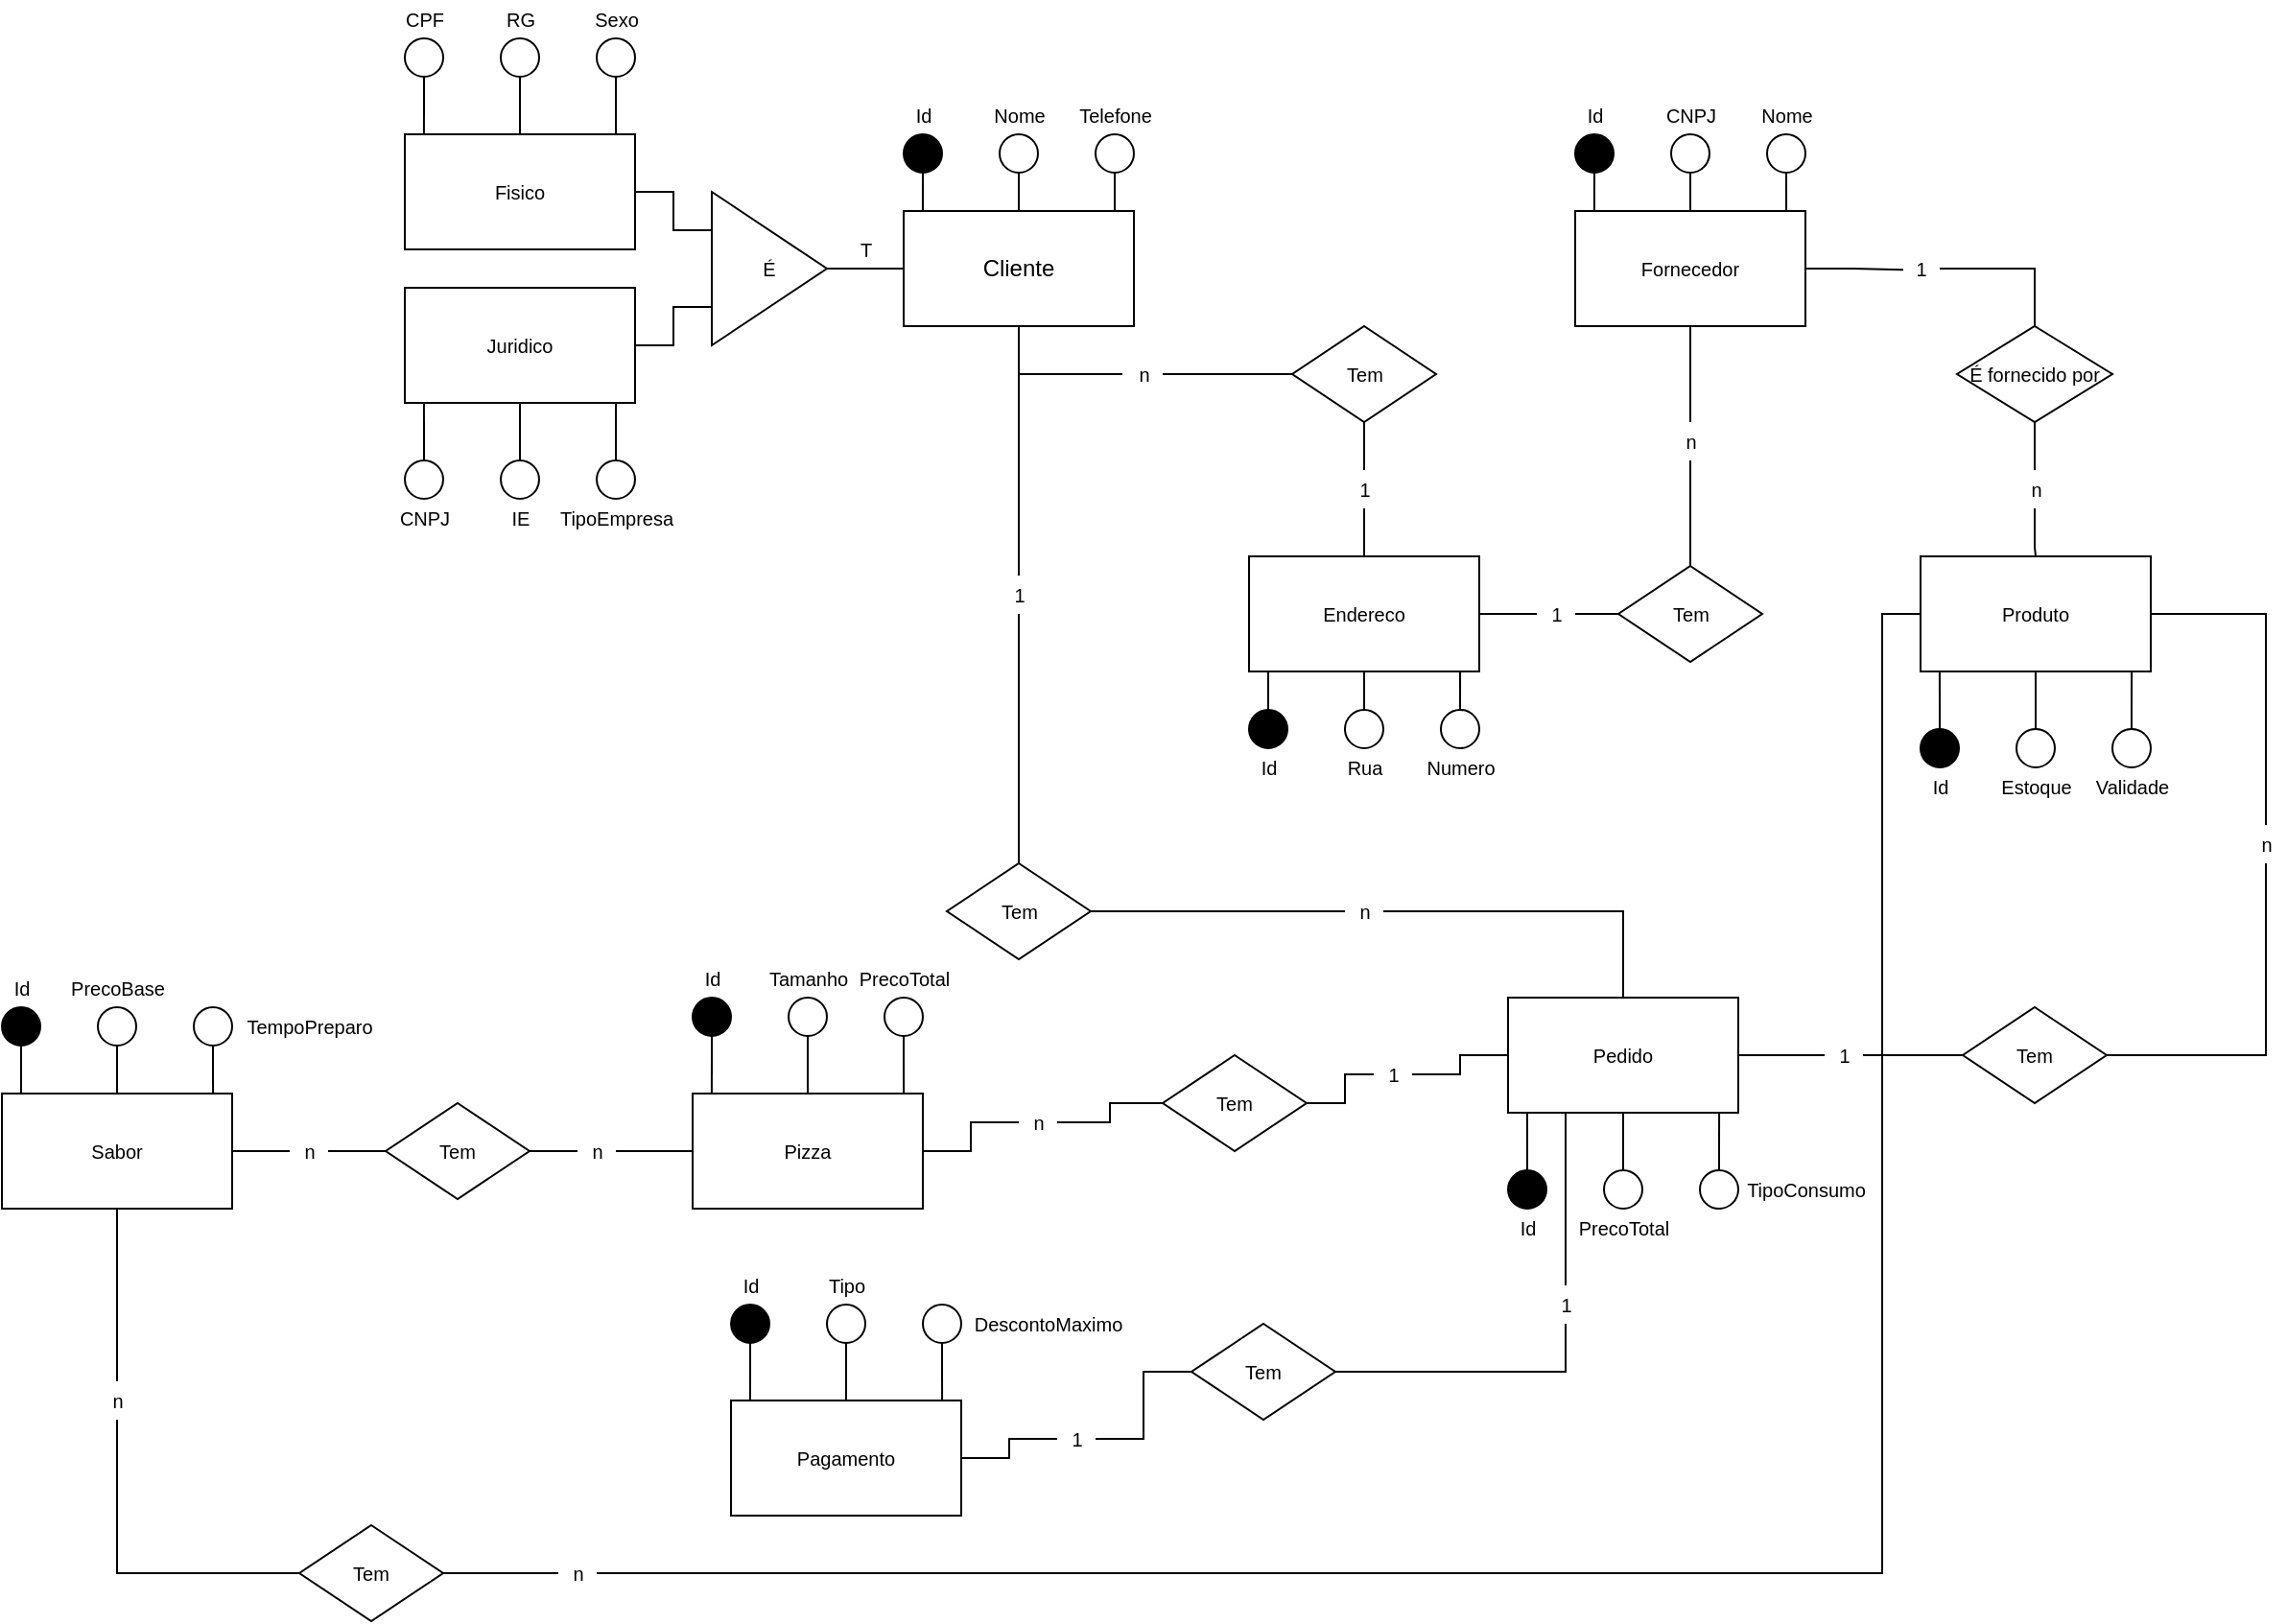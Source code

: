 <mxfile version="15.7.0" type="github">
  <diagram id="e7UpI3-_oJ12gAYYC6TY" name="Page-1">
    <mxGraphModel dx="2208" dy="833" grid="1" gridSize="10" guides="1" tooltips="1" connect="1" arrows="1" fold="1" page="1" pageScale="1" pageWidth="827" pageHeight="1169" math="0" shadow="0">
      <root>
        <mxCell id="0" />
        <mxCell id="1" parent="0" />
        <mxCell id="TMxhiazHu43cB9fUqsHN-90" style="edgeStyle=orthogonalEdgeStyle;rounded=0;orthogonalLoop=1;jettySize=auto;html=1;fontSize=10;endArrow=none;endFill=0;startArrow=none;" edge="1" parent="1" source="TMxhiazHu43cB9fUqsHN-49" target="TMxhiazHu43cB9fUqsHN-46">
          <mxGeometry relative="1" as="geometry" />
        </mxCell>
        <mxCell id="TMxhiazHu43cB9fUqsHN-160" style="edgeStyle=orthogonalEdgeStyle;rounded=0;orthogonalLoop=1;jettySize=auto;html=1;fontSize=10;endArrow=none;endFill=0;" edge="1" parent="1" source="TMxhiazHu43cB9fUqsHN-1">
          <mxGeometry relative="1" as="geometry">
            <mxPoint x="-56" y="515" as="targetPoint" />
            <Array as="points">
              <mxPoint x="-110" y="515" />
              <mxPoint x="-56" y="515" />
            </Array>
          </mxGeometry>
        </mxCell>
        <mxCell id="TMxhiazHu43cB9fUqsHN-161" style="edgeStyle=orthogonalEdgeStyle;rounded=0;orthogonalLoop=1;jettySize=auto;html=1;fontSize=10;endArrow=none;endFill=0;startArrow=none;" edge="1" parent="1" source="TMxhiazHu43cB9fUqsHN-163" target="TMxhiazHu43cB9fUqsHN-162">
          <mxGeometry relative="1" as="geometry">
            <mxPoint x="-110.0" y="760" as="targetPoint" />
          </mxGeometry>
        </mxCell>
        <mxCell id="TMxhiazHu43cB9fUqsHN-1" value="Cliente" style="rounded=0;whiteSpace=wrap;html=1;spacing=2;shadow=0;sketch=0;" vertex="1" parent="1">
          <mxGeometry x="-170" y="430" width="120" height="60" as="geometry" />
        </mxCell>
        <mxCell id="TMxhiazHu43cB9fUqsHN-56" style="edgeStyle=orthogonalEdgeStyle;rounded=0;orthogonalLoop=1;jettySize=auto;html=1;entryX=0.083;entryY=0;entryDx=0;entryDy=0;entryPerimeter=0;fontSize=10;endArrow=none;endFill=0;" edge="1" parent="1" source="TMxhiazHu43cB9fUqsHN-3" target="TMxhiazHu43cB9fUqsHN-1">
          <mxGeometry relative="1" as="geometry" />
        </mxCell>
        <mxCell id="TMxhiazHu43cB9fUqsHN-3" value="" style="ellipse;whiteSpace=wrap;html=1;aspect=fixed;fillColor=#000000;" vertex="1" parent="1">
          <mxGeometry x="-170" y="390" width="20" height="20" as="geometry" />
        </mxCell>
        <mxCell id="TMxhiazHu43cB9fUqsHN-6" value="Id" style="text;html=1;align=center;verticalAlign=middle;resizable=0;points=[];autosize=1;strokeColor=none;fillColor=none;fontSize=10;" vertex="1" parent="1">
          <mxGeometry x="-170" y="370" width="20" height="20" as="geometry" />
        </mxCell>
        <mxCell id="TMxhiazHu43cB9fUqsHN-25" style="edgeStyle=orthogonalEdgeStyle;rounded=0;orthogonalLoop=1;jettySize=auto;html=1;entryX=0.5;entryY=0;entryDx=0;entryDy=0;fontSize=10;endArrow=none;endFill=0;" edge="1" parent="1" source="TMxhiazHu43cB9fUqsHN-10" target="TMxhiazHu43cB9fUqsHN-1">
          <mxGeometry relative="1" as="geometry" />
        </mxCell>
        <mxCell id="TMxhiazHu43cB9fUqsHN-10" value="" style="ellipse;whiteSpace=wrap;html=1;aspect=fixed;" vertex="1" parent="1">
          <mxGeometry x="-120" y="390" width="20" height="20" as="geometry" />
        </mxCell>
        <mxCell id="TMxhiazHu43cB9fUqsHN-12" value="Nome" style="text;html=1;align=center;verticalAlign=middle;resizable=0;points=[];autosize=1;strokeColor=none;fillColor=none;fontSize=10;" vertex="1" parent="1">
          <mxGeometry x="-130" y="370" width="40" height="20" as="geometry" />
        </mxCell>
        <mxCell id="TMxhiazHu43cB9fUqsHN-26" style="edgeStyle=orthogonalEdgeStyle;rounded=0;orthogonalLoop=1;jettySize=auto;html=1;entryX=0.917;entryY=0;entryDx=0;entryDy=0;entryPerimeter=0;fontSize=10;endArrow=none;endFill=0;" edge="1" parent="1" source="TMxhiazHu43cB9fUqsHN-14" target="TMxhiazHu43cB9fUqsHN-1">
          <mxGeometry relative="1" as="geometry" />
        </mxCell>
        <mxCell id="TMxhiazHu43cB9fUqsHN-14" value="" style="ellipse;whiteSpace=wrap;html=1;aspect=fixed;" vertex="1" parent="1">
          <mxGeometry x="-70" y="390" width="20" height="20" as="geometry" />
        </mxCell>
        <mxCell id="TMxhiazHu43cB9fUqsHN-21" value="Telefone" style="text;html=1;align=center;verticalAlign=middle;resizable=0;points=[];autosize=1;strokeColor=none;fillColor=none;fontSize=10;" vertex="1" parent="1">
          <mxGeometry x="-85" y="370" width="50" height="20" as="geometry" />
        </mxCell>
        <mxCell id="TMxhiazHu43cB9fUqsHN-92" style="edgeStyle=orthogonalEdgeStyle;rounded=0;orthogonalLoop=1;jettySize=auto;html=1;fontSize=10;endArrow=none;endFill=0;startArrow=none;" edge="1" parent="1" source="TMxhiazHu43cB9fUqsHN-52" target="TMxhiazHu43cB9fUqsHN-46">
          <mxGeometry relative="1" as="geometry" />
        </mxCell>
        <mxCell id="TMxhiazHu43cB9fUqsHN-23" value="Endereco" style="rounded=0;whiteSpace=wrap;html=1;shadow=0;sketch=0;fontSize=10;" vertex="1" parent="1">
          <mxGeometry x="10" y="610" width="120" height="60" as="geometry" />
        </mxCell>
        <mxCell id="TMxhiazHu43cB9fUqsHN-43" style="edgeStyle=orthogonalEdgeStyle;rounded=0;orthogonalLoop=1;jettySize=auto;html=1;entryX=0.083;entryY=1;entryDx=0;entryDy=0;entryPerimeter=0;fontSize=10;endArrow=none;endFill=0;" edge="1" parent="1" source="TMxhiazHu43cB9fUqsHN-27" target="TMxhiazHu43cB9fUqsHN-23">
          <mxGeometry relative="1" as="geometry" />
        </mxCell>
        <mxCell id="TMxhiazHu43cB9fUqsHN-27" value="" style="ellipse;whiteSpace=wrap;html=1;aspect=fixed;fillColor=#000000;" vertex="1" parent="1">
          <mxGeometry x="10" y="690" width="20" height="20" as="geometry" />
        </mxCell>
        <mxCell id="TMxhiazHu43cB9fUqsHN-44" style="edgeStyle=orthogonalEdgeStyle;rounded=0;orthogonalLoop=1;jettySize=auto;html=1;entryX=0.5;entryY=1;entryDx=0;entryDy=0;fontSize=10;endArrow=none;endFill=0;" edge="1" parent="1" source="TMxhiazHu43cB9fUqsHN-28" target="TMxhiazHu43cB9fUqsHN-23">
          <mxGeometry relative="1" as="geometry" />
        </mxCell>
        <mxCell id="TMxhiazHu43cB9fUqsHN-28" value="" style="ellipse;whiteSpace=wrap;html=1;aspect=fixed;" vertex="1" parent="1">
          <mxGeometry x="60" y="690" width="20" height="20" as="geometry" />
        </mxCell>
        <mxCell id="TMxhiazHu43cB9fUqsHN-45" style="edgeStyle=orthogonalEdgeStyle;rounded=0;orthogonalLoop=1;jettySize=auto;html=1;entryX=0.917;entryY=1;entryDx=0;entryDy=0;entryPerimeter=0;fontSize=10;endArrow=none;endFill=0;" edge="1" parent="1" source="TMxhiazHu43cB9fUqsHN-29" target="TMxhiazHu43cB9fUqsHN-23">
          <mxGeometry relative="1" as="geometry" />
        </mxCell>
        <mxCell id="TMxhiazHu43cB9fUqsHN-29" value="" style="ellipse;whiteSpace=wrap;html=1;aspect=fixed;" vertex="1" parent="1">
          <mxGeometry x="110" y="690" width="20" height="20" as="geometry" />
        </mxCell>
        <mxCell id="TMxhiazHu43cB9fUqsHN-38" value="Id" style="text;html=1;align=center;verticalAlign=middle;resizable=0;points=[];autosize=1;strokeColor=none;fillColor=none;fontSize=10;" vertex="1" parent="1">
          <mxGeometry x="10" y="710" width="20" height="20" as="geometry" />
        </mxCell>
        <mxCell id="TMxhiazHu43cB9fUqsHN-39" value="Rua" style="text;html=1;align=center;verticalAlign=middle;resizable=0;points=[];autosize=1;strokeColor=none;fillColor=none;fontSize=10;" vertex="1" parent="1">
          <mxGeometry x="55" y="710" width="30" height="20" as="geometry" />
        </mxCell>
        <mxCell id="TMxhiazHu43cB9fUqsHN-40" value="Numero" style="text;html=1;align=center;verticalAlign=middle;resizable=0;points=[];autosize=1;strokeColor=none;fillColor=none;fontSize=10;" vertex="1" parent="1">
          <mxGeometry x="95" y="710" width="50" height="20" as="geometry" />
        </mxCell>
        <mxCell id="TMxhiazHu43cB9fUqsHN-46" value="Tem" style="rhombus;whiteSpace=wrap;html=1;rounded=0;shadow=0;sketch=0;fontSize=10;" vertex="1" parent="1">
          <mxGeometry x="32.5" y="490" width="75" height="50" as="geometry" />
        </mxCell>
        <mxCell id="TMxhiazHu43cB9fUqsHN-70" style="edgeStyle=orthogonalEdgeStyle;rounded=0;orthogonalLoop=1;jettySize=auto;html=1;entryX=0;entryY=0.25;entryDx=0;entryDy=0;fontSize=10;endArrow=none;endFill=0;" edge="1" parent="1" source="TMxhiazHu43cB9fUqsHN-59" target="TMxhiazHu43cB9fUqsHN-61">
          <mxGeometry relative="1" as="geometry" />
        </mxCell>
        <mxCell id="TMxhiazHu43cB9fUqsHN-59" value="Fisico" style="whiteSpace=wrap;html=1;rounded=0;shadow=0;sketch=0;fontSize=10;fillColor=#FFFFFF;" vertex="1" parent="1">
          <mxGeometry x="-430" y="390" width="120" height="60" as="geometry" />
        </mxCell>
        <mxCell id="TMxhiazHu43cB9fUqsHN-63" style="edgeStyle=orthogonalEdgeStyle;rounded=0;orthogonalLoop=1;jettySize=auto;html=1;fontSize=10;endArrow=none;endFill=0;" edge="1" parent="1" source="TMxhiazHu43cB9fUqsHN-61" target="TMxhiazHu43cB9fUqsHN-1">
          <mxGeometry relative="1" as="geometry" />
        </mxCell>
        <mxCell id="TMxhiazHu43cB9fUqsHN-61" value="É" style="triangle;whiteSpace=wrap;html=1;rounded=0;shadow=0;sketch=0;fontSize=10;fillColor=#FFFFFF;" vertex="1" parent="1">
          <mxGeometry x="-270" y="420" width="60" height="80" as="geometry" />
        </mxCell>
        <mxCell id="TMxhiazHu43cB9fUqsHN-64" value="T" style="text;html=1;align=center;verticalAlign=middle;resizable=0;points=[];autosize=1;strokeColor=none;fillColor=none;fontSize=10;" vertex="1" parent="1">
          <mxGeometry x="-200" y="440" width="20" height="20" as="geometry" />
        </mxCell>
        <mxCell id="TMxhiazHu43cB9fUqsHN-68" style="edgeStyle=orthogonalEdgeStyle;rounded=0;orthogonalLoop=1;jettySize=auto;html=1;entryX=0;entryY=0.75;entryDx=0;entryDy=0;fontSize=10;endArrow=none;endFill=0;" edge="1" parent="1" source="TMxhiazHu43cB9fUqsHN-66" target="TMxhiazHu43cB9fUqsHN-61">
          <mxGeometry relative="1" as="geometry" />
        </mxCell>
        <mxCell id="TMxhiazHu43cB9fUqsHN-66" value="Juridico" style="rounded=0;whiteSpace=wrap;html=1;shadow=0;sketch=0;fontSize=10;fillColor=#FFFFFF;" vertex="1" parent="1">
          <mxGeometry x="-430" y="470" width="120" height="60" as="geometry" />
        </mxCell>
        <mxCell id="TMxhiazHu43cB9fUqsHN-73" style="edgeStyle=orthogonalEdgeStyle;rounded=0;orthogonalLoop=1;jettySize=auto;html=1;entryX=0.083;entryY=0;entryDx=0;entryDy=0;entryPerimeter=0;fontSize=10;endArrow=none;endFill=0;" edge="1" parent="1" source="TMxhiazHu43cB9fUqsHN-71" target="TMxhiazHu43cB9fUqsHN-59">
          <mxGeometry relative="1" as="geometry" />
        </mxCell>
        <mxCell id="TMxhiazHu43cB9fUqsHN-71" value="" style="ellipse;whiteSpace=wrap;html=1;aspect=fixed;" vertex="1" parent="1">
          <mxGeometry x="-430" y="340" width="20" height="20" as="geometry" />
        </mxCell>
        <mxCell id="TMxhiazHu43cB9fUqsHN-75" style="edgeStyle=orthogonalEdgeStyle;rounded=0;orthogonalLoop=1;jettySize=auto;html=1;entryX=0.917;entryY=0;entryDx=0;entryDy=0;entryPerimeter=0;fontSize=10;endArrow=none;endFill=0;" edge="1" parent="1" source="TMxhiazHu43cB9fUqsHN-74" target="TMxhiazHu43cB9fUqsHN-59">
          <mxGeometry relative="1" as="geometry" />
        </mxCell>
        <mxCell id="TMxhiazHu43cB9fUqsHN-74" value="" style="ellipse;whiteSpace=wrap;html=1;aspect=fixed;" vertex="1" parent="1">
          <mxGeometry x="-330" y="340" width="20" height="20" as="geometry" />
        </mxCell>
        <mxCell id="TMxhiazHu43cB9fUqsHN-76" value="CPF" style="text;html=1;align=center;verticalAlign=middle;resizable=0;points=[];autosize=1;strokeColor=none;fillColor=none;fontSize=10;" vertex="1" parent="1">
          <mxGeometry x="-440" y="320" width="40" height="20" as="geometry" />
        </mxCell>
        <mxCell id="TMxhiazHu43cB9fUqsHN-78" style="edgeStyle=orthogonalEdgeStyle;rounded=0;orthogonalLoop=1;jettySize=auto;html=1;fontSize=10;endArrow=none;endFill=0;" edge="1" parent="1" source="TMxhiazHu43cB9fUqsHN-77" target="TMxhiazHu43cB9fUqsHN-59">
          <mxGeometry relative="1" as="geometry" />
        </mxCell>
        <mxCell id="TMxhiazHu43cB9fUqsHN-77" value="" style="ellipse;whiteSpace=wrap;html=1;aspect=fixed;" vertex="1" parent="1">
          <mxGeometry x="-380" y="340" width="20" height="20" as="geometry" />
        </mxCell>
        <mxCell id="TMxhiazHu43cB9fUqsHN-79" value="RG" style="text;html=1;align=center;verticalAlign=middle;resizable=0;points=[];autosize=1;strokeColor=none;fillColor=none;fontSize=10;" vertex="1" parent="1">
          <mxGeometry x="-385" y="320" width="30" height="20" as="geometry" />
        </mxCell>
        <mxCell id="TMxhiazHu43cB9fUqsHN-80" value="Sexo" style="text;html=1;align=center;verticalAlign=middle;resizable=0;points=[];autosize=1;strokeColor=none;fillColor=none;fontSize=10;" vertex="1" parent="1">
          <mxGeometry x="-340" y="320" width="40" height="20" as="geometry" />
        </mxCell>
        <mxCell id="TMxhiazHu43cB9fUqsHN-82" style="edgeStyle=orthogonalEdgeStyle;rounded=0;orthogonalLoop=1;jettySize=auto;html=1;entryX=0.083;entryY=1;entryDx=0;entryDy=0;entryPerimeter=0;fontSize=10;endArrow=none;endFill=0;" edge="1" parent="1" source="TMxhiazHu43cB9fUqsHN-81" target="TMxhiazHu43cB9fUqsHN-66">
          <mxGeometry relative="1" as="geometry" />
        </mxCell>
        <mxCell id="TMxhiazHu43cB9fUqsHN-81" value="" style="ellipse;whiteSpace=wrap;html=1;aspect=fixed;" vertex="1" parent="1">
          <mxGeometry x="-430" y="560" width="20" height="20" as="geometry" />
        </mxCell>
        <mxCell id="TMxhiazHu43cB9fUqsHN-84" style="edgeStyle=orthogonalEdgeStyle;rounded=0;orthogonalLoop=1;jettySize=auto;html=1;entryX=0.917;entryY=1;entryDx=0;entryDy=0;entryPerimeter=0;fontSize=10;endArrow=none;endFill=0;" edge="1" parent="1" source="TMxhiazHu43cB9fUqsHN-83" target="TMxhiazHu43cB9fUqsHN-66">
          <mxGeometry relative="1" as="geometry" />
        </mxCell>
        <mxCell id="TMxhiazHu43cB9fUqsHN-83" value="" style="ellipse;whiteSpace=wrap;html=1;aspect=fixed;" vertex="1" parent="1">
          <mxGeometry x="-330" y="560" width="20" height="20" as="geometry" />
        </mxCell>
        <mxCell id="TMxhiazHu43cB9fUqsHN-86" style="edgeStyle=orthogonalEdgeStyle;rounded=0;orthogonalLoop=1;jettySize=auto;html=1;fontSize=10;endArrow=none;endFill=0;" edge="1" parent="1" source="TMxhiazHu43cB9fUqsHN-85" target="TMxhiazHu43cB9fUqsHN-66">
          <mxGeometry relative="1" as="geometry" />
        </mxCell>
        <mxCell id="TMxhiazHu43cB9fUqsHN-85" value="" style="ellipse;whiteSpace=wrap;html=1;aspect=fixed;" vertex="1" parent="1">
          <mxGeometry x="-380" y="560" width="20" height="20" as="geometry" />
        </mxCell>
        <mxCell id="TMxhiazHu43cB9fUqsHN-87" value="CNPJ" style="text;html=1;align=center;verticalAlign=middle;resizable=0;points=[];autosize=1;strokeColor=none;fillColor=none;fontSize=10;" vertex="1" parent="1">
          <mxGeometry x="-440" y="580" width="40" height="20" as="geometry" />
        </mxCell>
        <mxCell id="TMxhiazHu43cB9fUqsHN-88" value="IE" style="text;html=1;align=center;verticalAlign=middle;resizable=0;points=[];autosize=1;strokeColor=none;fillColor=none;fontSize=10;" vertex="1" parent="1">
          <mxGeometry x="-380" y="580" width="20" height="20" as="geometry" />
        </mxCell>
        <mxCell id="TMxhiazHu43cB9fUqsHN-89" value="TipoEmpresa" style="text;html=1;align=center;verticalAlign=middle;resizable=0;points=[];autosize=1;strokeColor=none;fillColor=none;fontSize=10;" vertex="1" parent="1">
          <mxGeometry x="-355" y="580" width="70" height="20" as="geometry" />
        </mxCell>
        <mxCell id="TMxhiazHu43cB9fUqsHN-49" value="n" style="text;html=1;align=center;verticalAlign=middle;resizable=0;points=[];autosize=1;strokeColor=none;fillColor=none;fontSize=10;" vertex="1" parent="1">
          <mxGeometry x="-55" y="505" width="20" height="20" as="geometry" />
        </mxCell>
        <mxCell id="TMxhiazHu43cB9fUqsHN-52" value="1" style="text;html=1;align=center;verticalAlign=middle;resizable=0;points=[];autosize=1;strokeColor=none;fillColor=none;fontSize=10;" vertex="1" parent="1">
          <mxGeometry x="60" y="565" width="20" height="20" as="geometry" />
        </mxCell>
        <mxCell id="TMxhiazHu43cB9fUqsHN-93" value="" style="edgeStyle=orthogonalEdgeStyle;rounded=0;orthogonalLoop=1;jettySize=auto;html=1;fontSize=10;endArrow=none;endFill=0;" edge="1" parent="1" source="TMxhiazHu43cB9fUqsHN-23" target="TMxhiazHu43cB9fUqsHN-52">
          <mxGeometry relative="1" as="geometry">
            <mxPoint x="10.0" y="640" as="sourcePoint" />
            <mxPoint x="-70.0" y="640" as="targetPoint" />
          </mxGeometry>
        </mxCell>
        <mxCell id="TMxhiazHu43cB9fUqsHN-132" style="edgeStyle=orthogonalEdgeStyle;rounded=0;orthogonalLoop=1;jettySize=auto;html=1;fontSize=10;endArrow=none;endFill=0;entryX=0.5;entryY=0;entryDx=0;entryDy=0;startArrow=none;" edge="1" parent="1" source="TMxhiazHu43cB9fUqsHN-134" target="TMxhiazHu43cB9fUqsHN-129">
          <mxGeometry relative="1" as="geometry">
            <mxPoint x="410" y="460" as="targetPoint" />
          </mxGeometry>
        </mxCell>
        <mxCell id="TMxhiazHu43cB9fUqsHN-94" value="Fornecedor" style="whiteSpace=wrap;html=1;rounded=0;shadow=0;sketch=0;fontSize=10;fillColor=#FFFFFF;" vertex="1" parent="1">
          <mxGeometry x="180" y="430" width="120" height="60" as="geometry" />
        </mxCell>
        <mxCell id="TMxhiazHu43cB9fUqsHN-96" style="edgeStyle=orthogonalEdgeStyle;rounded=0;orthogonalLoop=1;jettySize=auto;html=1;entryX=0.083;entryY=0;entryDx=0;entryDy=0;entryPerimeter=0;fontSize=10;endArrow=none;endFill=0;exitX=0.5;exitY=1;exitDx=0;exitDy=0;" edge="1" parent="1" source="TMxhiazHu43cB9fUqsHN-106" target="TMxhiazHu43cB9fUqsHN-94">
          <mxGeometry relative="1" as="geometry">
            <mxPoint x="190" y="410" as="sourcePoint" />
          </mxGeometry>
        </mxCell>
        <mxCell id="TMxhiazHu43cB9fUqsHN-101" style="edgeStyle=orthogonalEdgeStyle;rounded=0;orthogonalLoop=1;jettySize=auto;html=1;entryX=0.333;entryY=0;entryDx=0;entryDy=0;entryPerimeter=0;fontSize=10;endArrow=none;endFill=0;" edge="1" parent="1" source="TMxhiazHu43cB9fUqsHN-97" target="TMxhiazHu43cB9fUqsHN-94">
          <mxGeometry relative="1" as="geometry" />
        </mxCell>
        <mxCell id="TMxhiazHu43cB9fUqsHN-97" value="" style="ellipse;whiteSpace=wrap;html=1;aspect=fixed;" vertex="1" parent="1">
          <mxGeometry x="230" y="390" width="20" height="20" as="geometry" />
        </mxCell>
        <mxCell id="TMxhiazHu43cB9fUqsHN-103" style="edgeStyle=orthogonalEdgeStyle;rounded=0;orthogonalLoop=1;jettySize=auto;html=1;entryX=0.917;entryY=0;entryDx=0;entryDy=0;entryPerimeter=0;fontSize=10;endArrow=none;endFill=0;" edge="1" parent="1" source="TMxhiazHu43cB9fUqsHN-102" target="TMxhiazHu43cB9fUqsHN-94">
          <mxGeometry relative="1" as="geometry" />
        </mxCell>
        <mxCell id="TMxhiazHu43cB9fUqsHN-102" value="" style="ellipse;whiteSpace=wrap;html=1;aspect=fixed;" vertex="1" parent="1">
          <mxGeometry x="280" y="390" width="20" height="20" as="geometry" />
        </mxCell>
        <mxCell id="TMxhiazHu43cB9fUqsHN-106" value="" style="ellipse;whiteSpace=wrap;html=1;aspect=fixed;fillColor=#000000;" vertex="1" parent="1">
          <mxGeometry x="180" y="390" width="20" height="20" as="geometry" />
        </mxCell>
        <mxCell id="TMxhiazHu43cB9fUqsHN-107" value="Id" style="text;html=1;align=center;verticalAlign=middle;resizable=0;points=[];autosize=1;strokeColor=none;fillColor=none;fontSize=10;" vertex="1" parent="1">
          <mxGeometry x="180" y="370" width="20" height="20" as="geometry" />
        </mxCell>
        <mxCell id="TMxhiazHu43cB9fUqsHN-108" value="CNPJ" style="text;html=1;align=center;verticalAlign=middle;resizable=0;points=[];autosize=1;strokeColor=none;fillColor=none;fontSize=10;" vertex="1" parent="1">
          <mxGeometry x="220" y="370" width="40" height="20" as="geometry" />
        </mxCell>
        <mxCell id="TMxhiazHu43cB9fUqsHN-109" value="Nome" style="text;html=1;align=center;verticalAlign=middle;resizable=0;points=[];autosize=1;strokeColor=none;fillColor=none;fontSize=10;" vertex="1" parent="1">
          <mxGeometry x="270" y="370" width="40" height="20" as="geometry" />
        </mxCell>
        <mxCell id="TMxhiazHu43cB9fUqsHN-111" style="edgeStyle=orthogonalEdgeStyle;rounded=0;orthogonalLoop=1;jettySize=auto;html=1;fontSize=10;endArrow=none;endFill=0;startArrow=none;" edge="1" parent="1" source="TMxhiazHu43cB9fUqsHN-115" target="TMxhiazHu43cB9fUqsHN-23">
          <mxGeometry relative="1" as="geometry" />
        </mxCell>
        <mxCell id="TMxhiazHu43cB9fUqsHN-112" style="edgeStyle=orthogonalEdgeStyle;rounded=0;orthogonalLoop=1;jettySize=auto;html=1;fontSize=10;endArrow=none;endFill=0;startArrow=none;" edge="1" parent="1" source="TMxhiazHu43cB9fUqsHN-113" target="TMxhiazHu43cB9fUqsHN-94">
          <mxGeometry relative="1" as="geometry" />
        </mxCell>
        <mxCell id="TMxhiazHu43cB9fUqsHN-110" value="Tem" style="rhombus;whiteSpace=wrap;html=1;rounded=0;shadow=0;sketch=0;fontSize=10;" vertex="1" parent="1">
          <mxGeometry x="202.5" y="615" width="75" height="50" as="geometry" />
        </mxCell>
        <mxCell id="TMxhiazHu43cB9fUqsHN-113" value="n" style="text;html=1;align=center;verticalAlign=middle;resizable=0;points=[];autosize=1;strokeColor=none;fillColor=none;fontSize=10;" vertex="1" parent="1">
          <mxGeometry x="230" y="540" width="20" height="20" as="geometry" />
        </mxCell>
        <mxCell id="TMxhiazHu43cB9fUqsHN-114" value="" style="edgeStyle=orthogonalEdgeStyle;rounded=0;orthogonalLoop=1;jettySize=auto;html=1;fontSize=10;endArrow=none;endFill=0;" edge="1" parent="1" source="TMxhiazHu43cB9fUqsHN-110" target="TMxhiazHu43cB9fUqsHN-113">
          <mxGeometry relative="1" as="geometry">
            <mxPoint x="240" y="615.0" as="sourcePoint" />
            <mxPoint x="240" y="490" as="targetPoint" />
          </mxGeometry>
        </mxCell>
        <mxCell id="TMxhiazHu43cB9fUqsHN-115" value="1" style="text;html=1;align=center;verticalAlign=middle;resizable=0;points=[];autosize=1;strokeColor=none;fillColor=none;fontSize=10;" vertex="1" parent="1">
          <mxGeometry x="160" y="630" width="20" height="20" as="geometry" />
        </mxCell>
        <mxCell id="TMxhiazHu43cB9fUqsHN-116" value="" style="edgeStyle=orthogonalEdgeStyle;rounded=0;orthogonalLoop=1;jettySize=auto;html=1;fontSize=10;endArrow=none;endFill=0;" edge="1" parent="1" source="TMxhiazHu43cB9fUqsHN-110" target="TMxhiazHu43cB9fUqsHN-115">
          <mxGeometry relative="1" as="geometry">
            <mxPoint x="202.5" y="640" as="sourcePoint" />
            <mxPoint x="130" y="640" as="targetPoint" />
          </mxGeometry>
        </mxCell>
        <mxCell id="TMxhiazHu43cB9fUqsHN-150" style="edgeStyle=orthogonalEdgeStyle;rounded=0;orthogonalLoop=1;jettySize=auto;html=1;fontSize=10;endArrow=none;endFill=0;" edge="1" parent="1" source="TMxhiazHu43cB9fUqsHN-117" target="TMxhiazHu43cB9fUqsHN-147">
          <mxGeometry relative="1" as="geometry" />
        </mxCell>
        <mxCell id="TMxhiazHu43cB9fUqsHN-217" style="edgeStyle=orthogonalEdgeStyle;rounded=0;orthogonalLoop=1;jettySize=auto;html=1;fontSize=10;endArrow=none;endFill=0;" edge="1" parent="1" source="TMxhiazHu43cB9fUqsHN-117" target="TMxhiazHu43cB9fUqsHN-219">
          <mxGeometry relative="1" as="geometry">
            <mxPoint x="-360" y="1140" as="targetPoint" />
            <Array as="points">
              <mxPoint x="340" y="640" />
              <mxPoint x="340" y="1140" />
            </Array>
          </mxGeometry>
        </mxCell>
        <mxCell id="TMxhiazHu43cB9fUqsHN-117" value="Produto" style="whiteSpace=wrap;html=1;rounded=0;shadow=0;sketch=0;fontSize=10;fillColor=#FFFFFF;" vertex="1" parent="1">
          <mxGeometry x="360" y="610" width="120" height="60" as="geometry" />
        </mxCell>
        <mxCell id="TMxhiazHu43cB9fUqsHN-121" style="edgeStyle=orthogonalEdgeStyle;rounded=0;orthogonalLoop=1;jettySize=auto;html=1;entryX=0.083;entryY=1;entryDx=0;entryDy=0;entryPerimeter=0;fontSize=10;endArrow=none;endFill=0;" edge="1" parent="1" source="TMxhiazHu43cB9fUqsHN-118" target="TMxhiazHu43cB9fUqsHN-117">
          <mxGeometry relative="1" as="geometry" />
        </mxCell>
        <mxCell id="TMxhiazHu43cB9fUqsHN-118" value="" style="ellipse;whiteSpace=wrap;html=1;aspect=fixed;fillColor=#000000;" vertex="1" parent="1">
          <mxGeometry x="360" y="700" width="20" height="20" as="geometry" />
        </mxCell>
        <mxCell id="TMxhiazHu43cB9fUqsHN-122" style="edgeStyle=orthogonalEdgeStyle;rounded=0;orthogonalLoop=1;jettySize=auto;html=1;entryX=0.5;entryY=1;entryDx=0;entryDy=0;fontSize=10;endArrow=none;endFill=0;" edge="1" parent="1" source="TMxhiazHu43cB9fUqsHN-119" target="TMxhiazHu43cB9fUqsHN-117">
          <mxGeometry relative="1" as="geometry" />
        </mxCell>
        <mxCell id="TMxhiazHu43cB9fUqsHN-119" value="" style="ellipse;whiteSpace=wrap;html=1;aspect=fixed;" vertex="1" parent="1">
          <mxGeometry x="410" y="700" width="20" height="20" as="geometry" />
        </mxCell>
        <mxCell id="TMxhiazHu43cB9fUqsHN-124" style="edgeStyle=orthogonalEdgeStyle;rounded=0;orthogonalLoop=1;jettySize=auto;html=1;entryX=0.917;entryY=1;entryDx=0;entryDy=0;entryPerimeter=0;fontSize=10;endArrow=none;endFill=0;" edge="1" parent="1" source="TMxhiazHu43cB9fUqsHN-123" target="TMxhiazHu43cB9fUqsHN-117">
          <mxGeometry relative="1" as="geometry" />
        </mxCell>
        <mxCell id="TMxhiazHu43cB9fUqsHN-123" value="" style="ellipse;whiteSpace=wrap;html=1;aspect=fixed;" vertex="1" parent="1">
          <mxGeometry x="460" y="700" width="20" height="20" as="geometry" />
        </mxCell>
        <mxCell id="TMxhiazHu43cB9fUqsHN-125" value="Id" style="text;html=1;align=center;verticalAlign=middle;resizable=0;points=[];autosize=1;strokeColor=none;fillColor=none;fontSize=10;" vertex="1" parent="1">
          <mxGeometry x="360" y="720" width="20" height="20" as="geometry" />
        </mxCell>
        <mxCell id="TMxhiazHu43cB9fUqsHN-126" value="Estoque" style="text;html=1;align=center;verticalAlign=middle;resizable=0;points=[];autosize=1;strokeColor=none;fillColor=none;fontSize=10;" vertex="1" parent="1">
          <mxGeometry x="395" y="720" width="50" height="20" as="geometry" />
        </mxCell>
        <mxCell id="TMxhiazHu43cB9fUqsHN-127" value="Validade" style="text;html=1;align=center;verticalAlign=middle;resizable=0;points=[];autosize=1;strokeColor=none;fillColor=none;fontSize=10;" vertex="1" parent="1">
          <mxGeometry x="445" y="720" width="50" height="20" as="geometry" />
        </mxCell>
        <mxCell id="TMxhiazHu43cB9fUqsHN-133" style="edgeStyle=orthogonalEdgeStyle;rounded=0;orthogonalLoop=1;jettySize=auto;html=1;fontSize=10;endArrow=none;endFill=0;startArrow=none;" edge="1" parent="1" source="TMxhiazHu43cB9fUqsHN-136" target="TMxhiazHu43cB9fUqsHN-117">
          <mxGeometry relative="1" as="geometry" />
        </mxCell>
        <mxCell id="TMxhiazHu43cB9fUqsHN-129" value="É fornecido por" style="rhombus;whiteSpace=wrap;html=1;rounded=0;shadow=0;sketch=0;fontSize=10;" vertex="1" parent="1">
          <mxGeometry x="379" y="490" width="81" height="50" as="geometry" />
        </mxCell>
        <mxCell id="TMxhiazHu43cB9fUqsHN-134" value="1" style="text;html=1;align=center;verticalAlign=middle;resizable=0;points=[];autosize=1;strokeColor=none;fillColor=none;fontSize=10;" vertex="1" parent="1">
          <mxGeometry x="350" y="450" width="20" height="20" as="geometry" />
        </mxCell>
        <mxCell id="TMxhiazHu43cB9fUqsHN-135" value="" style="edgeStyle=orthogonalEdgeStyle;rounded=0;orthogonalLoop=1;jettySize=auto;html=1;fontSize=10;endArrow=none;endFill=0;entryX=0.05;entryY=0.53;entryDx=0;entryDy=0;entryPerimeter=0;" edge="1" parent="1" source="TMxhiazHu43cB9fUqsHN-94" target="TMxhiazHu43cB9fUqsHN-134">
          <mxGeometry relative="1" as="geometry">
            <mxPoint x="419.5" y="500" as="targetPoint" />
            <mxPoint x="300" y="460" as="sourcePoint" />
          </mxGeometry>
        </mxCell>
        <mxCell id="TMxhiazHu43cB9fUqsHN-136" value="n" style="text;html=1;align=center;verticalAlign=middle;resizable=0;points=[];autosize=1;strokeColor=none;fillColor=none;fontSize=10;" vertex="1" parent="1">
          <mxGeometry x="409.5" y="565" width="20" height="20" as="geometry" />
        </mxCell>
        <mxCell id="TMxhiazHu43cB9fUqsHN-137" value="" style="edgeStyle=orthogonalEdgeStyle;rounded=0;orthogonalLoop=1;jettySize=auto;html=1;fontSize=10;endArrow=none;endFill=0;" edge="1" parent="1" source="TMxhiazHu43cB9fUqsHN-129" target="TMxhiazHu43cB9fUqsHN-136">
          <mxGeometry relative="1" as="geometry">
            <mxPoint x="419.52" y="549.988" as="sourcePoint" />
            <mxPoint x="420" y="610" as="targetPoint" />
          </mxGeometry>
        </mxCell>
        <mxCell id="TMxhiazHu43cB9fUqsHN-195" style="edgeStyle=orthogonalEdgeStyle;rounded=0;orthogonalLoop=1;jettySize=auto;html=1;fontSize=10;endArrow=none;endFill=0;" edge="1" parent="1" source="TMxhiazHu43cB9fUqsHN-138" target="TMxhiazHu43cB9fUqsHN-193">
          <mxGeometry relative="1" as="geometry" />
        </mxCell>
        <mxCell id="TMxhiazHu43cB9fUqsHN-138" value="Pedido" style="whiteSpace=wrap;html=1;rounded=0;shadow=0;sketch=0;fontSize=10;fillColor=#FFFFFF;" vertex="1" parent="1">
          <mxGeometry x="145" y="840" width="120" height="60" as="geometry" />
        </mxCell>
        <mxCell id="TMxhiazHu43cB9fUqsHN-144" style="edgeStyle=orthogonalEdgeStyle;rounded=0;orthogonalLoop=1;jettySize=auto;html=1;fontSize=10;endArrow=none;endFill=0;startArrow=none;" edge="1" parent="1" source="TMxhiazHu43cB9fUqsHN-145" target="TMxhiazHu43cB9fUqsHN-138">
          <mxGeometry relative="1" as="geometry" />
        </mxCell>
        <mxCell id="TMxhiazHu43cB9fUqsHN-149" style="edgeStyle=orthogonalEdgeStyle;rounded=0;orthogonalLoop=1;jettySize=auto;html=1;fontSize=10;endArrow=none;endFill=0;" edge="1" parent="1" source="TMxhiazHu43cB9fUqsHN-141" target="TMxhiazHu43cB9fUqsHN-147">
          <mxGeometry relative="1" as="geometry" />
        </mxCell>
        <mxCell id="TMxhiazHu43cB9fUqsHN-141" value="Tem" style="rhombus;whiteSpace=wrap;html=1;rounded=0;shadow=0;sketch=0;fontSize=10;" vertex="1" parent="1">
          <mxGeometry x="382" y="845" width="75" height="50" as="geometry" />
        </mxCell>
        <mxCell id="TMxhiazHu43cB9fUqsHN-145" value="1" style="text;html=1;align=center;verticalAlign=middle;resizable=0;points=[];autosize=1;strokeColor=none;fillColor=none;fontSize=10;" vertex="1" parent="1">
          <mxGeometry x="310" y="860" width="20" height="20" as="geometry" />
        </mxCell>
        <mxCell id="TMxhiazHu43cB9fUqsHN-146" value="" style="edgeStyle=orthogonalEdgeStyle;rounded=0;orthogonalLoop=1;jettySize=auto;html=1;fontSize=10;endArrow=none;endFill=0;" edge="1" parent="1" source="TMxhiazHu43cB9fUqsHN-141" target="TMxhiazHu43cB9fUqsHN-145">
          <mxGeometry relative="1" as="geometry">
            <mxPoint x="382" y="870" as="sourcePoint" />
            <mxPoint x="265" y="870" as="targetPoint" />
          </mxGeometry>
        </mxCell>
        <mxCell id="TMxhiazHu43cB9fUqsHN-147" value="n" style="text;html=1;align=center;verticalAlign=middle;resizable=0;points=[];autosize=1;strokeColor=none;fillColor=none;fontSize=10;" vertex="1" parent="1">
          <mxGeometry x="530" y="750" width="20" height="20" as="geometry" />
        </mxCell>
        <mxCell id="TMxhiazHu43cB9fUqsHN-156" style="edgeStyle=orthogonalEdgeStyle;rounded=0;orthogonalLoop=1;jettySize=auto;html=1;entryX=0.083;entryY=1;entryDx=0;entryDy=0;entryPerimeter=0;fontSize=10;endArrow=none;endFill=0;" edge="1" parent="1" source="TMxhiazHu43cB9fUqsHN-151" target="TMxhiazHu43cB9fUqsHN-138">
          <mxGeometry relative="1" as="geometry" />
        </mxCell>
        <mxCell id="TMxhiazHu43cB9fUqsHN-151" value="" style="ellipse;whiteSpace=wrap;html=1;aspect=fixed;fillColor=#000000;" vertex="1" parent="1">
          <mxGeometry x="145" y="930" width="20" height="20" as="geometry" />
        </mxCell>
        <mxCell id="TMxhiazHu43cB9fUqsHN-155" style="edgeStyle=orthogonalEdgeStyle;rounded=0;orthogonalLoop=1;jettySize=auto;html=1;entryX=0.5;entryY=1;entryDx=0;entryDy=0;fontSize=10;endArrow=none;endFill=0;" edge="1" parent="1" source="TMxhiazHu43cB9fUqsHN-152" target="TMxhiazHu43cB9fUqsHN-138">
          <mxGeometry relative="1" as="geometry" />
        </mxCell>
        <mxCell id="TMxhiazHu43cB9fUqsHN-152" value="" style="ellipse;whiteSpace=wrap;html=1;aspect=fixed;" vertex="1" parent="1">
          <mxGeometry x="195" y="930" width="20" height="20" as="geometry" />
        </mxCell>
        <mxCell id="TMxhiazHu43cB9fUqsHN-154" style="edgeStyle=orthogonalEdgeStyle;rounded=0;orthogonalLoop=1;jettySize=auto;html=1;entryX=0.917;entryY=1;entryDx=0;entryDy=0;entryPerimeter=0;fontSize=10;endArrow=none;endFill=0;" edge="1" parent="1" source="TMxhiazHu43cB9fUqsHN-153" target="TMxhiazHu43cB9fUqsHN-138">
          <mxGeometry relative="1" as="geometry" />
        </mxCell>
        <mxCell id="TMxhiazHu43cB9fUqsHN-153" value="" style="ellipse;whiteSpace=wrap;html=1;aspect=fixed;" vertex="1" parent="1">
          <mxGeometry x="245" y="930" width="20" height="20" as="geometry" />
        </mxCell>
        <mxCell id="TMxhiazHu43cB9fUqsHN-157" value="Id" style="text;html=1;align=center;verticalAlign=middle;resizable=0;points=[];autosize=1;strokeColor=none;fillColor=none;fontSize=10;" vertex="1" parent="1">
          <mxGeometry x="145" y="950" width="20" height="20" as="geometry" />
        </mxCell>
        <mxCell id="TMxhiazHu43cB9fUqsHN-158" value="PrecoTotal" style="text;html=1;align=center;verticalAlign=middle;resizable=0;points=[];autosize=1;strokeColor=none;fillColor=none;fontSize=10;" vertex="1" parent="1">
          <mxGeometry x="175" y="950" width="60" height="20" as="geometry" />
        </mxCell>
        <mxCell id="TMxhiazHu43cB9fUqsHN-159" value="TipoConsumo" style="text;html=1;align=center;verticalAlign=middle;resizable=0;points=[];autosize=1;strokeColor=none;fillColor=none;fontSize=10;" vertex="1" parent="1">
          <mxGeometry x="260" y="930" width="80" height="20" as="geometry" />
        </mxCell>
        <mxCell id="TMxhiazHu43cB9fUqsHN-165" style="edgeStyle=orthogonalEdgeStyle;rounded=0;orthogonalLoop=1;jettySize=auto;html=1;fontSize=10;endArrow=none;endFill=0;startArrow=none;" edge="1" parent="1" source="TMxhiazHu43cB9fUqsHN-166" target="TMxhiazHu43cB9fUqsHN-138">
          <mxGeometry relative="1" as="geometry" />
        </mxCell>
        <mxCell id="TMxhiazHu43cB9fUqsHN-162" value="Tem" style="rhombus;whiteSpace=wrap;html=1;rounded=0;shadow=0;sketch=0;fontSize=10;" vertex="1" parent="1">
          <mxGeometry x="-147.5" y="770" width="75" height="50" as="geometry" />
        </mxCell>
        <mxCell id="TMxhiazHu43cB9fUqsHN-163" value="1" style="text;html=1;align=center;verticalAlign=middle;resizable=0;points=[];autosize=1;strokeColor=none;fillColor=none;fontSize=10;" vertex="1" parent="1">
          <mxGeometry x="-120" y="620" width="20" height="20" as="geometry" />
        </mxCell>
        <mxCell id="TMxhiazHu43cB9fUqsHN-164" value="" style="edgeStyle=orthogonalEdgeStyle;rounded=0;orthogonalLoop=1;jettySize=auto;html=1;fontSize=10;endArrow=none;endFill=0;" edge="1" parent="1" source="TMxhiazHu43cB9fUqsHN-1" target="TMxhiazHu43cB9fUqsHN-163">
          <mxGeometry relative="1" as="geometry">
            <mxPoint x="-110.0" y="770" as="targetPoint" />
            <mxPoint x="-110.0" y="490" as="sourcePoint" />
          </mxGeometry>
        </mxCell>
        <mxCell id="TMxhiazHu43cB9fUqsHN-166" value="n" style="text;html=1;align=center;verticalAlign=middle;resizable=0;points=[];autosize=1;strokeColor=none;fillColor=none;fontSize=10;" vertex="1" parent="1">
          <mxGeometry x="60" y="785" width="20" height="20" as="geometry" />
        </mxCell>
        <mxCell id="TMxhiazHu43cB9fUqsHN-167" value="" style="edgeStyle=orthogonalEdgeStyle;rounded=0;orthogonalLoop=1;jettySize=auto;html=1;fontSize=10;endArrow=none;endFill=0;" edge="1" parent="1" source="TMxhiazHu43cB9fUqsHN-162" target="TMxhiazHu43cB9fUqsHN-166">
          <mxGeometry relative="1" as="geometry">
            <mxPoint x="-72.552" y="795.034" as="sourcePoint" />
            <mxPoint x="205.0" y="840.0" as="targetPoint" />
          </mxGeometry>
        </mxCell>
        <mxCell id="TMxhiazHu43cB9fUqsHN-190" style="edgeStyle=orthogonalEdgeStyle;rounded=0;orthogonalLoop=1;jettySize=auto;html=1;fontSize=10;endArrow=none;endFill=0;startArrow=none;" edge="1" parent="1" source="TMxhiazHu43cB9fUqsHN-191" target="TMxhiazHu43cB9fUqsHN-189">
          <mxGeometry relative="1" as="geometry" />
        </mxCell>
        <mxCell id="TMxhiazHu43cB9fUqsHN-210" style="edgeStyle=orthogonalEdgeStyle;rounded=0;orthogonalLoop=1;jettySize=auto;html=1;fontSize=10;endArrow=none;endFill=0;" edge="1" parent="1" source="TMxhiazHu43cB9fUqsHN-169" target="TMxhiazHu43cB9fUqsHN-208">
          <mxGeometry relative="1" as="geometry" />
        </mxCell>
        <mxCell id="TMxhiazHu43cB9fUqsHN-169" value="Pizza" style="whiteSpace=wrap;html=1;rounded=0;shadow=0;sketch=0;fontSize=10;fillColor=#FFFFFF;" vertex="1" parent="1">
          <mxGeometry x="-280" y="890" width="120" height="60" as="geometry" />
        </mxCell>
        <mxCell id="TMxhiazHu43cB9fUqsHN-177" style="edgeStyle=orthogonalEdgeStyle;rounded=0;orthogonalLoop=1;jettySize=auto;html=1;entryX=0.083;entryY=0;entryDx=0;entryDy=0;entryPerimeter=0;fontSize=10;endArrow=none;endFill=0;" edge="1" parent="1" source="TMxhiazHu43cB9fUqsHN-170" target="TMxhiazHu43cB9fUqsHN-169">
          <mxGeometry relative="1" as="geometry" />
        </mxCell>
        <mxCell id="TMxhiazHu43cB9fUqsHN-170" value="" style="ellipse;whiteSpace=wrap;html=1;aspect=fixed;fillColor=#000000;" vertex="1" parent="1">
          <mxGeometry x="-280" y="840" width="20" height="20" as="geometry" />
        </mxCell>
        <mxCell id="TMxhiazHu43cB9fUqsHN-178" style="edgeStyle=orthogonalEdgeStyle;rounded=0;orthogonalLoop=1;jettySize=auto;html=1;entryX=0.5;entryY=0;entryDx=0;entryDy=0;fontSize=10;endArrow=none;endFill=0;" edge="1" parent="1" source="TMxhiazHu43cB9fUqsHN-171" target="TMxhiazHu43cB9fUqsHN-169">
          <mxGeometry relative="1" as="geometry" />
        </mxCell>
        <mxCell id="TMxhiazHu43cB9fUqsHN-171" value="" style="ellipse;whiteSpace=wrap;html=1;aspect=fixed;" vertex="1" parent="1">
          <mxGeometry x="-230" y="840" width="20" height="20" as="geometry" />
        </mxCell>
        <mxCell id="TMxhiazHu43cB9fUqsHN-179" style="edgeStyle=orthogonalEdgeStyle;rounded=0;orthogonalLoop=1;jettySize=auto;html=1;entryX=0.917;entryY=0;entryDx=0;entryDy=0;entryPerimeter=0;fontSize=10;endArrow=none;endFill=0;" edge="1" parent="1" source="TMxhiazHu43cB9fUqsHN-172" target="TMxhiazHu43cB9fUqsHN-169">
          <mxGeometry relative="1" as="geometry" />
        </mxCell>
        <mxCell id="TMxhiazHu43cB9fUqsHN-172" value="" style="ellipse;whiteSpace=wrap;html=1;aspect=fixed;" vertex="1" parent="1">
          <mxGeometry x="-180" y="840" width="20" height="20" as="geometry" />
        </mxCell>
        <mxCell id="TMxhiazHu43cB9fUqsHN-204" style="edgeStyle=orthogonalEdgeStyle;rounded=0;orthogonalLoop=1;jettySize=auto;html=1;fontSize=10;endArrow=none;endFill=0;" edge="1" parent="1" source="TMxhiazHu43cB9fUqsHN-173" target="TMxhiazHu43cB9fUqsHN-202">
          <mxGeometry relative="1" as="geometry" />
        </mxCell>
        <mxCell id="TMxhiazHu43cB9fUqsHN-173" value="Pagamento" style="whiteSpace=wrap;html=1;rounded=0;shadow=0;sketch=0;fontSize=10;fillColor=#FFFFFF;" vertex="1" parent="1">
          <mxGeometry x="-260" y="1050" width="120" height="60" as="geometry" />
        </mxCell>
        <mxCell id="TMxhiazHu43cB9fUqsHN-182" style="edgeStyle=orthogonalEdgeStyle;rounded=0;orthogonalLoop=1;jettySize=auto;html=1;entryX=0.083;entryY=0;entryDx=0;entryDy=0;entryPerimeter=0;fontSize=10;endArrow=none;endFill=0;" edge="1" parent="1" source="TMxhiazHu43cB9fUqsHN-174" target="TMxhiazHu43cB9fUqsHN-173">
          <mxGeometry relative="1" as="geometry" />
        </mxCell>
        <mxCell id="TMxhiazHu43cB9fUqsHN-174" value="" style="ellipse;whiteSpace=wrap;html=1;aspect=fixed;fillColor=#000000;" vertex="1" parent="1">
          <mxGeometry x="-260" y="1000" width="20" height="20" as="geometry" />
        </mxCell>
        <mxCell id="TMxhiazHu43cB9fUqsHN-181" style="edgeStyle=orthogonalEdgeStyle;rounded=0;orthogonalLoop=1;jettySize=auto;html=1;entryX=0.5;entryY=0;entryDx=0;entryDy=0;fontSize=10;endArrow=none;endFill=0;" edge="1" parent="1" source="TMxhiazHu43cB9fUqsHN-175" target="TMxhiazHu43cB9fUqsHN-173">
          <mxGeometry relative="1" as="geometry" />
        </mxCell>
        <mxCell id="TMxhiazHu43cB9fUqsHN-175" value="" style="ellipse;whiteSpace=wrap;html=1;aspect=fixed;" vertex="1" parent="1">
          <mxGeometry x="-210" y="1000" width="20" height="20" as="geometry" />
        </mxCell>
        <mxCell id="TMxhiazHu43cB9fUqsHN-180" style="edgeStyle=orthogonalEdgeStyle;rounded=0;orthogonalLoop=1;jettySize=auto;html=1;entryX=0.917;entryY=0;entryDx=0;entryDy=0;entryPerimeter=0;fontSize=10;endArrow=none;endFill=0;" edge="1" parent="1" source="TMxhiazHu43cB9fUqsHN-176" target="TMxhiazHu43cB9fUqsHN-173">
          <mxGeometry relative="1" as="geometry" />
        </mxCell>
        <mxCell id="TMxhiazHu43cB9fUqsHN-176" value="" style="ellipse;whiteSpace=wrap;html=1;aspect=fixed;" vertex="1" parent="1">
          <mxGeometry x="-160" y="1000" width="20" height="20" as="geometry" />
        </mxCell>
        <mxCell id="TMxhiazHu43cB9fUqsHN-183" value="Id" style="text;html=1;align=center;verticalAlign=middle;resizable=0;points=[];autosize=1;strokeColor=none;fillColor=none;fontSize=10;" vertex="1" parent="1">
          <mxGeometry x="-260" y="980" width="20" height="20" as="geometry" />
        </mxCell>
        <mxCell id="TMxhiazHu43cB9fUqsHN-184" value="Tipo" style="text;html=1;align=center;verticalAlign=middle;resizable=0;points=[];autosize=1;strokeColor=none;fillColor=none;fontSize=10;" vertex="1" parent="1">
          <mxGeometry x="-215" y="980" width="30" height="20" as="geometry" />
        </mxCell>
        <mxCell id="TMxhiazHu43cB9fUqsHN-185" value="DescontoMaximo" style="text;html=1;align=center;verticalAlign=middle;resizable=0;points=[];autosize=1;strokeColor=none;fillColor=none;fontSize=10;" vertex="1" parent="1">
          <mxGeometry x="-140" y="1000" width="90" height="20" as="geometry" />
        </mxCell>
        <mxCell id="TMxhiazHu43cB9fUqsHN-186" value="Id" style="text;html=1;align=center;verticalAlign=middle;resizable=0;points=[];autosize=1;strokeColor=none;fillColor=none;fontSize=10;" vertex="1" parent="1">
          <mxGeometry x="-280" y="820" width="20" height="20" as="geometry" />
        </mxCell>
        <mxCell id="TMxhiazHu43cB9fUqsHN-187" value="Tamanho" style="text;html=1;align=center;verticalAlign=middle;resizable=0;points=[];autosize=1;strokeColor=none;fillColor=none;fontSize=10;" vertex="1" parent="1">
          <mxGeometry x="-250" y="820" width="60" height="20" as="geometry" />
        </mxCell>
        <mxCell id="TMxhiazHu43cB9fUqsHN-188" value="PrecoTotal" style="text;html=1;align=center;verticalAlign=middle;resizable=0;points=[];autosize=1;strokeColor=none;fillColor=none;fontSize=10;" vertex="1" parent="1">
          <mxGeometry x="-200" y="820" width="60" height="20" as="geometry" />
        </mxCell>
        <mxCell id="TMxhiazHu43cB9fUqsHN-196" style="edgeStyle=orthogonalEdgeStyle;rounded=0;orthogonalLoop=1;jettySize=auto;html=1;fontSize=10;endArrow=none;endFill=0;" edge="1" parent="1" source="TMxhiazHu43cB9fUqsHN-189" target="TMxhiazHu43cB9fUqsHN-193">
          <mxGeometry relative="1" as="geometry" />
        </mxCell>
        <mxCell id="TMxhiazHu43cB9fUqsHN-189" value="Tem" style="rhombus;whiteSpace=wrap;html=1;rounded=0;shadow=0;sketch=0;fontSize=10;" vertex="1" parent="1">
          <mxGeometry x="-35" y="870" width="75" height="50" as="geometry" />
        </mxCell>
        <mxCell id="TMxhiazHu43cB9fUqsHN-191" value="n" style="text;html=1;align=center;verticalAlign=middle;resizable=0;points=[];autosize=1;strokeColor=none;fillColor=none;fontSize=10;" vertex="1" parent="1">
          <mxGeometry x="-110" y="895" width="20" height="20" as="geometry" />
        </mxCell>
        <mxCell id="TMxhiazHu43cB9fUqsHN-192" value="" style="edgeStyle=orthogonalEdgeStyle;rounded=0;orthogonalLoop=1;jettySize=auto;html=1;fontSize=10;endArrow=none;endFill=0;" edge="1" parent="1" source="TMxhiazHu43cB9fUqsHN-169" target="TMxhiazHu43cB9fUqsHN-191">
          <mxGeometry relative="1" as="geometry">
            <mxPoint x="-160.0" y="920.0" as="sourcePoint" />
            <mxPoint x="-34.948" y="894.966" as="targetPoint" />
          </mxGeometry>
        </mxCell>
        <mxCell id="TMxhiazHu43cB9fUqsHN-193" value="1" style="text;html=1;align=center;verticalAlign=middle;resizable=0;points=[];autosize=1;strokeColor=none;fillColor=none;fontSize=10;" vertex="1" parent="1">
          <mxGeometry x="75" y="870" width="20" height="20" as="geometry" />
        </mxCell>
        <mxCell id="TMxhiazHu43cB9fUqsHN-199" style="edgeStyle=orthogonalEdgeStyle;rounded=0;orthogonalLoop=1;jettySize=auto;html=1;entryX=0.25;entryY=1;entryDx=0;entryDy=0;fontSize=10;endArrow=none;endFill=0;startArrow=none;" edge="1" parent="1" source="TMxhiazHu43cB9fUqsHN-200" target="TMxhiazHu43cB9fUqsHN-138">
          <mxGeometry relative="1" as="geometry" />
        </mxCell>
        <mxCell id="TMxhiazHu43cB9fUqsHN-203" style="edgeStyle=orthogonalEdgeStyle;rounded=0;orthogonalLoop=1;jettySize=auto;html=1;fontSize=10;endArrow=none;endFill=0;" edge="1" parent="1" source="TMxhiazHu43cB9fUqsHN-198" target="TMxhiazHu43cB9fUqsHN-202">
          <mxGeometry relative="1" as="geometry" />
        </mxCell>
        <mxCell id="TMxhiazHu43cB9fUqsHN-198" value="Tem" style="rhombus;whiteSpace=wrap;html=1;rounded=0;shadow=0;sketch=0;fontSize=10;" vertex="1" parent="1">
          <mxGeometry x="-20" y="1010" width="75" height="50" as="geometry" />
        </mxCell>
        <mxCell id="TMxhiazHu43cB9fUqsHN-200" value="1" style="text;html=1;align=center;verticalAlign=middle;resizable=0;points=[];autosize=1;strokeColor=none;fillColor=none;fontSize=10;" vertex="1" parent="1">
          <mxGeometry x="165" y="990" width="20" height="20" as="geometry" />
        </mxCell>
        <mxCell id="TMxhiazHu43cB9fUqsHN-201" value="" style="edgeStyle=orthogonalEdgeStyle;rounded=0;orthogonalLoop=1;jettySize=auto;html=1;fontSize=10;endArrow=none;endFill=0;entryX=0.478;entryY=1.033;entryDx=0;entryDy=0;entryPerimeter=0;" edge="1" parent="1" source="TMxhiazHu43cB9fUqsHN-198" target="TMxhiazHu43cB9fUqsHN-200">
          <mxGeometry relative="1" as="geometry">
            <mxPoint x="54.948" y="1034.966" as="sourcePoint" />
            <mxPoint x="175" y="1010" as="targetPoint" />
            <Array as="points">
              <mxPoint x="175" y="1035" />
              <mxPoint x="175" y="1010" />
              <mxPoint x="175" y="1010" />
            </Array>
          </mxGeometry>
        </mxCell>
        <mxCell id="TMxhiazHu43cB9fUqsHN-202" value="1" style="text;html=1;align=center;verticalAlign=middle;resizable=0;points=[];autosize=1;strokeColor=none;fillColor=none;fontSize=10;" vertex="1" parent="1">
          <mxGeometry x="-90" y="1060" width="20" height="20" as="geometry" />
        </mxCell>
        <mxCell id="TMxhiazHu43cB9fUqsHN-213" style="edgeStyle=orthogonalEdgeStyle;rounded=0;orthogonalLoop=1;jettySize=auto;html=1;fontSize=10;endArrow=none;endFill=0;" edge="1" parent="1" source="TMxhiazHu43cB9fUqsHN-205" target="TMxhiazHu43cB9fUqsHN-211">
          <mxGeometry relative="1" as="geometry" />
        </mxCell>
        <mxCell id="TMxhiazHu43cB9fUqsHN-224" style="edgeStyle=orthogonalEdgeStyle;rounded=0;orthogonalLoop=1;jettySize=auto;html=1;fontSize=10;endArrow=none;endFill=0;" edge="1" parent="1" source="TMxhiazHu43cB9fUqsHN-205" target="TMxhiazHu43cB9fUqsHN-222">
          <mxGeometry relative="1" as="geometry" />
        </mxCell>
        <mxCell id="TMxhiazHu43cB9fUqsHN-205" value="Sabor" style="whiteSpace=wrap;html=1;rounded=0;shadow=0;sketch=0;fontSize=10;fillColor=#FFFFFF;" vertex="1" parent="1">
          <mxGeometry x="-640" y="890" width="120" height="60" as="geometry" />
        </mxCell>
        <mxCell id="TMxhiazHu43cB9fUqsHN-209" style="edgeStyle=orthogonalEdgeStyle;rounded=0;orthogonalLoop=1;jettySize=auto;html=1;fontSize=10;endArrow=none;endFill=0;" edge="1" parent="1" source="TMxhiazHu43cB9fUqsHN-206" target="TMxhiazHu43cB9fUqsHN-208">
          <mxGeometry relative="1" as="geometry" />
        </mxCell>
        <mxCell id="TMxhiazHu43cB9fUqsHN-212" style="edgeStyle=orthogonalEdgeStyle;rounded=0;orthogonalLoop=1;jettySize=auto;html=1;fontSize=10;endArrow=none;endFill=0;" edge="1" parent="1" source="TMxhiazHu43cB9fUqsHN-206" target="TMxhiazHu43cB9fUqsHN-211">
          <mxGeometry relative="1" as="geometry" />
        </mxCell>
        <mxCell id="TMxhiazHu43cB9fUqsHN-206" value="Tem" style="rhombus;whiteSpace=wrap;html=1;rounded=0;shadow=0;sketch=0;fontSize=10;" vertex="1" parent="1">
          <mxGeometry x="-440" y="895" width="75" height="50" as="geometry" />
        </mxCell>
        <mxCell id="TMxhiazHu43cB9fUqsHN-208" value="n" style="text;html=1;align=center;verticalAlign=middle;resizable=0;points=[];autosize=1;strokeColor=none;fillColor=none;fontSize=10;" vertex="1" parent="1">
          <mxGeometry x="-340" y="910" width="20" height="20" as="geometry" />
        </mxCell>
        <mxCell id="TMxhiazHu43cB9fUqsHN-211" value="n" style="text;html=1;align=center;verticalAlign=middle;resizable=0;points=[];autosize=1;strokeColor=none;fillColor=none;fontSize=10;" vertex="1" parent="1">
          <mxGeometry x="-490" y="910" width="20" height="20" as="geometry" />
        </mxCell>
        <mxCell id="TMxhiazHu43cB9fUqsHN-225" style="edgeStyle=orthogonalEdgeStyle;rounded=0;orthogonalLoop=1;jettySize=auto;html=1;entryX=0.083;entryY=0;entryDx=0;entryDy=0;entryPerimeter=0;fontSize=10;endArrow=none;endFill=0;" edge="1" parent="1" source="TMxhiazHu43cB9fUqsHN-214" target="TMxhiazHu43cB9fUqsHN-205">
          <mxGeometry relative="1" as="geometry" />
        </mxCell>
        <mxCell id="TMxhiazHu43cB9fUqsHN-214" value="" style="ellipse;whiteSpace=wrap;html=1;aspect=fixed;fillColor=#000000;" vertex="1" parent="1">
          <mxGeometry x="-640" y="845" width="20" height="20" as="geometry" />
        </mxCell>
        <mxCell id="TMxhiazHu43cB9fUqsHN-226" style="edgeStyle=orthogonalEdgeStyle;rounded=0;orthogonalLoop=1;jettySize=auto;html=1;entryX=0.5;entryY=0;entryDx=0;entryDy=0;fontSize=10;endArrow=none;endFill=0;" edge="1" parent="1" source="TMxhiazHu43cB9fUqsHN-215" target="TMxhiazHu43cB9fUqsHN-205">
          <mxGeometry relative="1" as="geometry" />
        </mxCell>
        <mxCell id="TMxhiazHu43cB9fUqsHN-215" value="" style="ellipse;whiteSpace=wrap;html=1;aspect=fixed;" vertex="1" parent="1">
          <mxGeometry x="-590" y="845" width="20" height="20" as="geometry" />
        </mxCell>
        <mxCell id="TMxhiazHu43cB9fUqsHN-227" style="edgeStyle=orthogonalEdgeStyle;rounded=0;orthogonalLoop=1;jettySize=auto;html=1;entryX=0.917;entryY=0;entryDx=0;entryDy=0;entryPerimeter=0;fontSize=10;endArrow=none;endFill=0;" edge="1" parent="1" source="TMxhiazHu43cB9fUqsHN-216" target="TMxhiazHu43cB9fUqsHN-205">
          <mxGeometry relative="1" as="geometry" />
        </mxCell>
        <mxCell id="TMxhiazHu43cB9fUqsHN-216" value="" style="ellipse;whiteSpace=wrap;html=1;aspect=fixed;" vertex="1" parent="1">
          <mxGeometry x="-540" y="845" width="20" height="20" as="geometry" />
        </mxCell>
        <mxCell id="TMxhiazHu43cB9fUqsHN-223" style="edgeStyle=orthogonalEdgeStyle;rounded=0;orthogonalLoop=1;jettySize=auto;html=1;fontSize=10;endArrow=none;endFill=0;" edge="1" parent="1" source="TMxhiazHu43cB9fUqsHN-218" target="TMxhiazHu43cB9fUqsHN-222">
          <mxGeometry relative="1" as="geometry" />
        </mxCell>
        <mxCell id="TMxhiazHu43cB9fUqsHN-218" value="Tem" style="rhombus;whiteSpace=wrap;html=1;rounded=0;shadow=0;sketch=0;fontSize=10;" vertex="1" parent="1">
          <mxGeometry x="-485" y="1115" width="75" height="50" as="geometry" />
        </mxCell>
        <mxCell id="TMxhiazHu43cB9fUqsHN-221" style="edgeStyle=orthogonalEdgeStyle;rounded=0;orthogonalLoop=1;jettySize=auto;html=1;fontSize=10;endArrow=none;endFill=0;" edge="1" parent="1" source="TMxhiazHu43cB9fUqsHN-219" target="TMxhiazHu43cB9fUqsHN-218">
          <mxGeometry relative="1" as="geometry" />
        </mxCell>
        <mxCell id="TMxhiazHu43cB9fUqsHN-219" value="n" style="text;html=1;align=center;verticalAlign=middle;resizable=0;points=[];autosize=1;strokeColor=none;fillColor=none;fontSize=10;" vertex="1" parent="1">
          <mxGeometry x="-350" y="1130" width="20" height="20" as="geometry" />
        </mxCell>
        <mxCell id="TMxhiazHu43cB9fUqsHN-222" value="n" style="text;html=1;align=center;verticalAlign=middle;resizable=0;points=[];autosize=1;strokeColor=none;fillColor=none;fontSize=10;" vertex="1" parent="1">
          <mxGeometry x="-590" y="1040" width="20" height="20" as="geometry" />
        </mxCell>
        <mxCell id="TMxhiazHu43cB9fUqsHN-228" value="Id" style="text;html=1;align=center;verticalAlign=middle;resizable=0;points=[];autosize=1;strokeColor=none;fillColor=none;fontSize=10;" vertex="1" parent="1">
          <mxGeometry x="-640" y="825" width="20" height="20" as="geometry" />
        </mxCell>
        <mxCell id="TMxhiazHu43cB9fUqsHN-229" value="PrecoBase" style="text;html=1;align=center;verticalAlign=middle;resizable=0;points=[];autosize=1;strokeColor=none;fillColor=none;fontSize=10;" vertex="1" parent="1">
          <mxGeometry x="-610" y="825" width="60" height="20" as="geometry" />
        </mxCell>
        <mxCell id="TMxhiazHu43cB9fUqsHN-230" value="TempoPreparo" style="text;html=1;align=center;verticalAlign=middle;resizable=0;points=[];autosize=1;strokeColor=none;fillColor=none;fontSize=10;" vertex="1" parent="1">
          <mxGeometry x="-520" y="845" width="80" height="20" as="geometry" />
        </mxCell>
      </root>
    </mxGraphModel>
  </diagram>
</mxfile>
